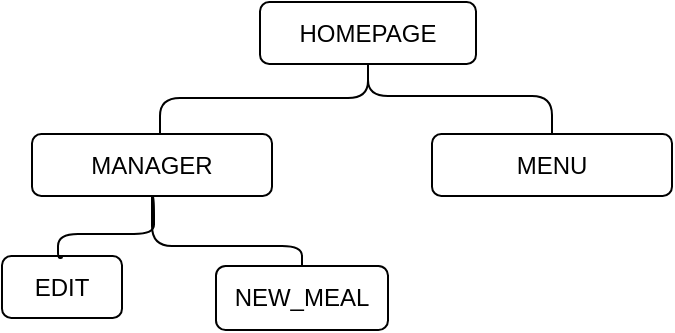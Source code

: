 <mxfile version="13.9.6" type="github">
  <diagram id="fmoOgIwc2Ryi2yWn_nhG" name="Page-1">
    <mxGraphModel dx="585" dy="458" grid="0" gridSize="10" guides="1" tooltips="1" connect="1" arrows="1" fold="1" page="0" pageScale="1" pageWidth="827" pageHeight="1169" math="0" shadow="0">
      <root>
        <mxCell id="0" />
        <mxCell id="1" parent="0" />
        <mxCell id="tlHwndu2FwY0ey7UhcEU-4" style="edgeStyle=orthogonalEdgeStyle;rounded=1;orthogonalLoop=1;jettySize=auto;html=1;endArrow=none;endFill=0;" edge="1" parent="1" source="tlHwndu2FwY0ey7UhcEU-1" target="tlHwndu2FwY0ey7UhcEU-2">
          <mxGeometry relative="1" as="geometry">
            <Array as="points">
              <mxPoint x="303" y="137" />
              <mxPoint x="199" y="137" />
            </Array>
          </mxGeometry>
        </mxCell>
        <mxCell id="tlHwndu2FwY0ey7UhcEU-1" value="HOMEPAGE" style="rounded=1;whiteSpace=wrap;html=1;" vertex="1" parent="1">
          <mxGeometry x="249" y="89" width="108" height="31" as="geometry" />
        </mxCell>
        <mxCell id="tlHwndu2FwY0ey7UhcEU-2" value="MANAGER" style="rounded=1;whiteSpace=wrap;html=1;" vertex="1" parent="1">
          <mxGeometry x="135" y="155" width="120" height="31" as="geometry" />
        </mxCell>
        <mxCell id="tlHwndu2FwY0ey7UhcEU-3" value="MENU" style="rounded=1;whiteSpace=wrap;html=1;" vertex="1" parent="1">
          <mxGeometry x="335" y="155" width="120" height="31" as="geometry" />
        </mxCell>
        <mxCell id="tlHwndu2FwY0ey7UhcEU-5" style="edgeStyle=orthogonalEdgeStyle;rounded=1;orthogonalLoop=1;jettySize=auto;html=1;endArrow=none;endFill=0;entryX=0.5;entryY=0;entryDx=0;entryDy=0;exitX=0.5;exitY=1;exitDx=0;exitDy=0;" edge="1" parent="1" source="tlHwndu2FwY0ey7UhcEU-1" target="tlHwndu2FwY0ey7UhcEU-3">
          <mxGeometry relative="1" as="geometry">
            <mxPoint x="313" y="130" as="sourcePoint" />
            <mxPoint x="209" y="167" as="targetPoint" />
            <Array as="points">
              <mxPoint x="303" y="136" />
              <mxPoint x="395" y="136" />
            </Array>
          </mxGeometry>
        </mxCell>
        <mxCell id="tlHwndu2FwY0ey7UhcEU-6" value="EDIT" style="rounded=1;whiteSpace=wrap;html=1;" vertex="1" parent="1">
          <mxGeometry x="120" y="216" width="60" height="31" as="geometry" />
        </mxCell>
        <mxCell id="tlHwndu2FwY0ey7UhcEU-7" value="NEW_MEAL" style="rounded=1;whiteSpace=wrap;html=1;" vertex="1" parent="1">
          <mxGeometry x="227" y="221" width="86" height="32" as="geometry" />
        </mxCell>
        <mxCell id="tlHwndu2FwY0ey7UhcEU-8" style="edgeStyle=orthogonalEdgeStyle;rounded=1;orthogonalLoop=1;jettySize=auto;html=1;endArrow=none;endFill=0;exitX=0.5;exitY=1;exitDx=0;exitDy=0;entryX=0.5;entryY=0;entryDx=0;entryDy=0;" edge="1" parent="1" source="tlHwndu2FwY0ey7UhcEU-2" target="tlHwndu2FwY0ey7UhcEU-6">
          <mxGeometry relative="1" as="geometry">
            <mxPoint x="196" y="195" as="sourcePoint" />
            <mxPoint x="92" y="230" as="targetPoint" />
            <Array as="points">
              <mxPoint x="196" y="186" />
              <mxPoint x="196" y="205" />
              <mxPoint x="148" y="205" />
              <mxPoint x="148" y="217" />
            </Array>
          </mxGeometry>
        </mxCell>
        <mxCell id="tlHwndu2FwY0ey7UhcEU-12" value="" style="endArrow=none;html=1;exitX=0.5;exitY=1;exitDx=0;exitDy=0;entryX=0.5;entryY=0;entryDx=0;entryDy=0;rounded=1;" edge="1" parent="1" source="tlHwndu2FwY0ey7UhcEU-2" target="tlHwndu2FwY0ey7UhcEU-7">
          <mxGeometry width="50" height="50" relative="1" as="geometry">
            <mxPoint x="236" y="280" as="sourcePoint" />
            <mxPoint x="286" y="230" as="targetPoint" />
            <Array as="points">
              <mxPoint x="195" y="211" />
              <mxPoint x="270" y="211" />
            </Array>
          </mxGeometry>
        </mxCell>
      </root>
    </mxGraphModel>
  </diagram>
</mxfile>
